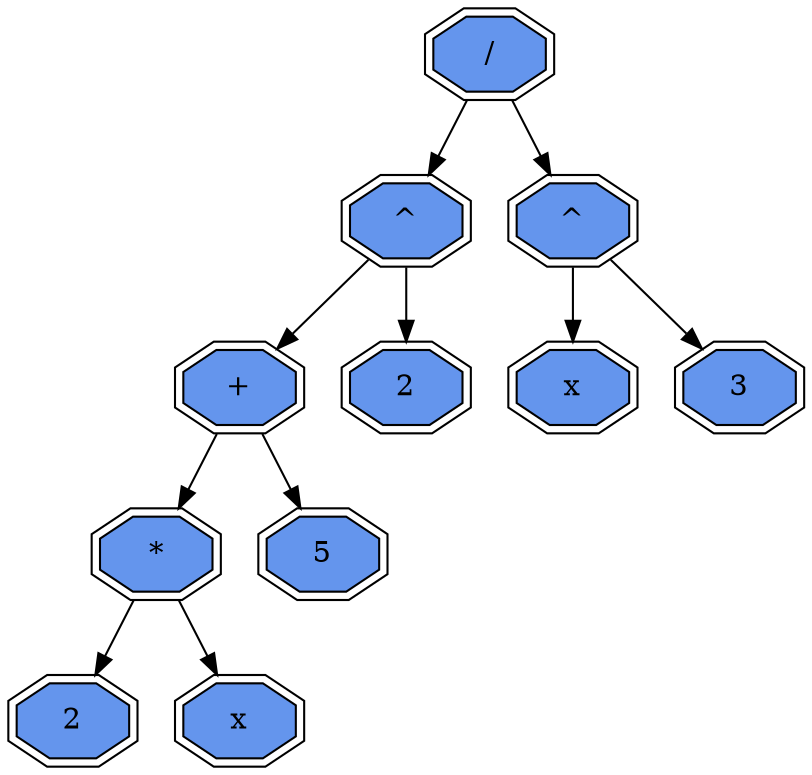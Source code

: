 digraph G { 
node [shape = record];
 13330057700  13330057700 [shape = doubleoctagon, style = filled, fillcolor = cornflowerblue  label = " / "];
13330057700 -> 13330057140
 13330057700 -> 13330056360 
 13330057140 [shape = doubleoctagon, style = filled, fillcolor = cornflowerblue  label = " ^ "];
13330057140 -> 13330057500
 13330057140 -> 13330056320 
 13330057500 [shape = doubleoctagon, style = filled, fillcolor = cornflowerblue  label = " + "];
13330057500 -> 13330057540
 13330057500 -> 13330056260 
 13330057540 [shape = doubleoctagon, style = filled, fillcolor = cornflowerblue  label = " * "];
13330057540 -> 13330057300
 13330057540 -> 13330057340 
 13330057300 [shape = doubleoctagon, style = filled, fillcolor = cornflowerblue  label = " 2 "];
 13330057340 [shape = doubleoctagon, style = filled, fillcolor = cornflowerblue  label = " x "];
 13330056260 [shape = doubleoctagon, style = filled, fillcolor = cornflowerblue  label = " 5 "];
 13330056320 [shape = doubleoctagon, style = filled, fillcolor = cornflowerblue  label = " 2 "];
 13330056360 [shape = doubleoctagon, style = filled, fillcolor = cornflowerblue  label = " ^ "];
13330056360 -> 13330056420
 13330056360 -> 13330056460 
 13330056420 [shape = doubleoctagon, style = filled, fillcolor = cornflowerblue  label = " x "];
 13330056460 [shape = doubleoctagon, style = filled, fillcolor = cornflowerblue  label = " 3 "];
}
